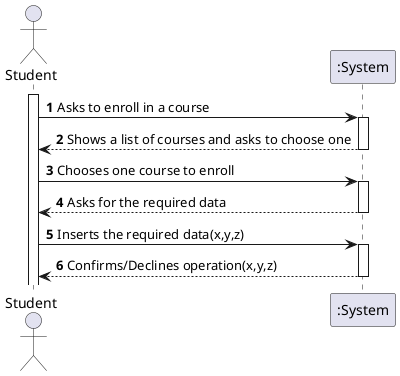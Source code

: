 @startuml US1008-SSD


autonumber
actor "Student" as STU


activate STU
STU -> ":System" : Asks to enroll in a course
activate ":System"
":System" --> STU : Shows a list of courses and asks to choose one
deactivate ":System"
STU -> ":System" : Chooses one course to enroll
activate ":System"
":System" --> STU : Asks for the required data
deactivate ":System"
STU -> ":System" : Inserts the required data(x,y,z)
activate ":System"
":System" --> STU : Confirms/Declines operation(x,y,z)
deactivate ":System"


@enduml